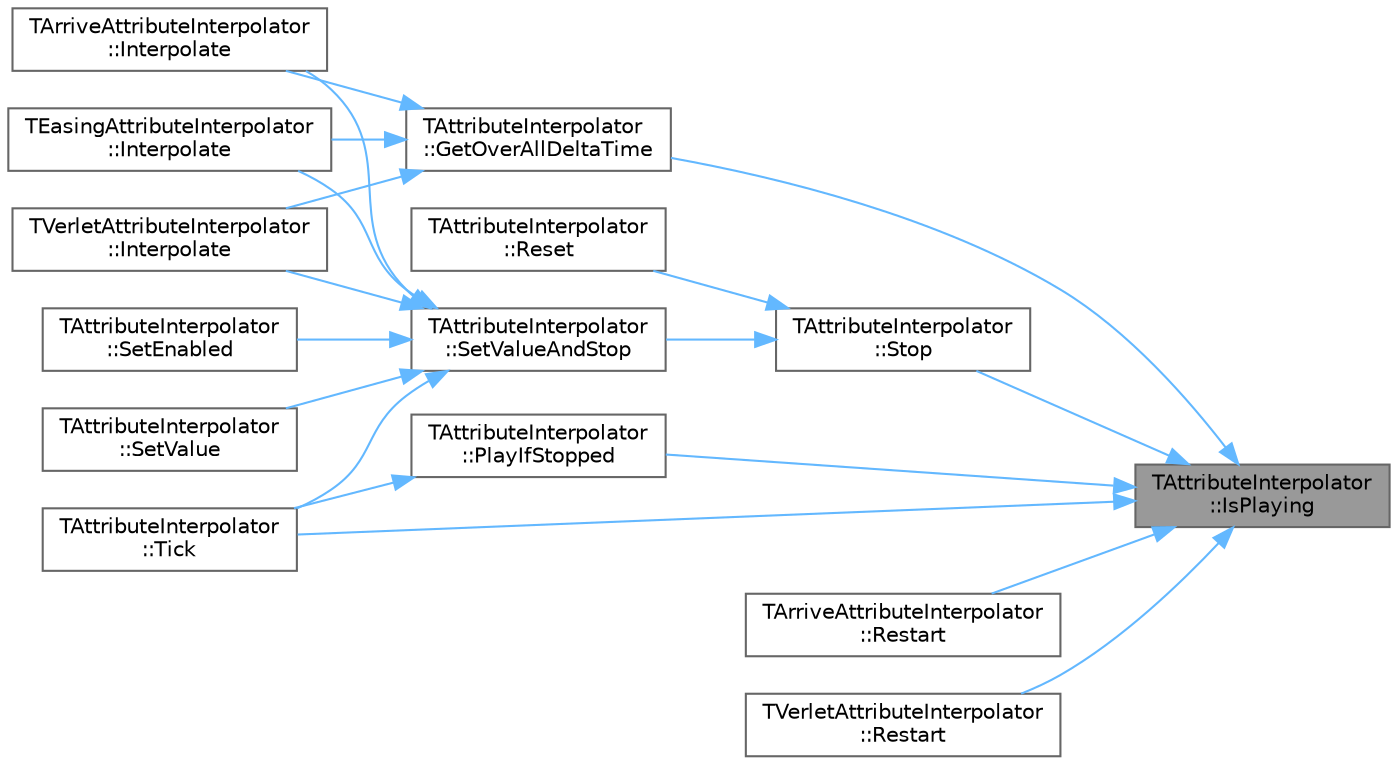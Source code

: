 digraph "TAttributeInterpolator::IsPlaying"
{
 // INTERACTIVE_SVG=YES
 // LATEX_PDF_SIZE
  bgcolor="transparent";
  edge [fontname=Helvetica,fontsize=10,labelfontname=Helvetica,labelfontsize=10];
  node [fontname=Helvetica,fontsize=10,shape=box,height=0.2,width=0.4];
  rankdir="RL";
  Node1 [id="Node000001",label="TAttributeInterpolator\l::IsPlaying",height=0.2,width=0.4,color="gray40", fillcolor="grey60", style="filled", fontcolor="black",tooltip=" "];
  Node1 -> Node2 [id="edge1_Node000001_Node000002",dir="back",color="steelblue1",style="solid",tooltip=" "];
  Node2 [id="Node000002",label="TAttributeInterpolator\l::GetOverAllDeltaTime",height=0.2,width=0.4,color="grey40", fillcolor="white", style="filled",URL="$d4/da5/classTAttributeInterpolator.html#a10e26831a1bdb8c79dcff3a414287c3b",tooltip="Returns the delta time between the start of the animation and now."];
  Node2 -> Node3 [id="edge2_Node000002_Node000003",dir="back",color="steelblue1",style="solid",tooltip=" "];
  Node3 [id="Node000003",label="TArriveAttributeInterpolator\l::Interpolate",height=0.2,width=0.4,color="grey40", fillcolor="white", style="filled",URL="$d3/d83/classTArriveAttributeInterpolator.html#a360648a7915e091fe86aa72cba804bc7",tooltip=" "];
  Node2 -> Node4 [id="edge3_Node000002_Node000004",dir="back",color="steelblue1",style="solid",tooltip=" "];
  Node4 [id="Node000004",label="TEasingAttributeInterpolator\l::Interpolate",height=0.2,width=0.4,color="grey40", fillcolor="white", style="filled",URL="$df/dbc/classTEasingAttributeInterpolator.html#a9fef1596922b6444d364940a6fceab40",tooltip=" "];
  Node2 -> Node5 [id="edge4_Node000002_Node000005",dir="back",color="steelblue1",style="solid",tooltip=" "];
  Node5 [id="Node000005",label="TVerletAttributeInterpolator\l::Interpolate",height=0.2,width=0.4,color="grey40", fillcolor="white", style="filled",URL="$d8/d0e/classTVerletAttributeInterpolator.html#a3e31960f80990f1613cac222785ef4b3",tooltip=" "];
  Node1 -> Node6 [id="edge5_Node000001_Node000006",dir="back",color="steelblue1",style="solid",tooltip=" "];
  Node6 [id="Node000006",label="TAttributeInterpolator\l::PlayIfStopped",height=0.2,width=0.4,color="grey40", fillcolor="white", style="filled",URL="$d4/da5/classTAttributeInterpolator.html#a62d9ef627cbba670db57aa0f51317228",tooltip=" "];
  Node6 -> Node7 [id="edge6_Node000006_Node000007",dir="back",color="steelblue1",style="solid",tooltip=" "];
  Node7 [id="Node000007",label="TAttributeInterpolator\l::Tick",height=0.2,width=0.4,color="grey40", fillcolor="white", style="filled",URL="$d4/da5/classTAttributeInterpolator.html#ac3da6e27d09a63aedee79c44de49fe39",tooltip="Updates the interpolator."];
  Node1 -> Node8 [id="edge7_Node000001_Node000008",dir="back",color="steelblue1",style="solid",tooltip=" "];
  Node8 [id="Node000008",label="TArriveAttributeInterpolator\l::Restart",height=0.2,width=0.4,color="grey40", fillcolor="white", style="filled",URL="$d3/d83/classTArriveAttributeInterpolator.html#a6fb03b7a64d1f13694641f669f4a6000",tooltip=" "];
  Node1 -> Node9 [id="edge8_Node000001_Node000009",dir="back",color="steelblue1",style="solid",tooltip=" "];
  Node9 [id="Node000009",label="TVerletAttributeInterpolator\l::Restart",height=0.2,width=0.4,color="grey40", fillcolor="white", style="filled",URL="$d8/d0e/classTVerletAttributeInterpolator.html#a86ba6917ccaa2cf3874cc716ad6bc479",tooltip=" "];
  Node1 -> Node10 [id="edge9_Node000001_Node000010",dir="back",color="steelblue1",style="solid",tooltip=" "];
  Node10 [id="Node000010",label="TAttributeInterpolator\l::Stop",height=0.2,width=0.4,color="grey40", fillcolor="white", style="filled",URL="$d4/da5/classTAttributeInterpolator.html#af3769816b2af52a0a1d4db5d2774d7dc",tooltip=" "];
  Node10 -> Node11 [id="edge10_Node000010_Node000011",dir="back",color="steelblue1",style="solid",tooltip=" "];
  Node11 [id="Node000011",label="TAttributeInterpolator\l::Reset",height=0.2,width=0.4,color="grey40", fillcolor="white", style="filled",URL="$d4/da5/classTAttributeInterpolator.html#a0764d06626af047bb89b87b0d413ea78",tooltip="Resets the interpolator."];
  Node10 -> Node12 [id="edge11_Node000010_Node000012",dir="back",color="steelblue1",style="solid",tooltip=" "];
  Node12 [id="Node000012",label="TAttributeInterpolator\l::SetValueAndStop",height=0.2,width=0.4,color="grey40", fillcolor="white", style="filled",URL="$d4/da5/classTAttributeInterpolator.html#a1c261e9cd37e43d08b9a0bc22c88fd90",tooltip="Set the internal state of the interpolator and disables animation."];
  Node12 -> Node3 [id="edge12_Node000012_Node000003",dir="back",color="steelblue1",style="solid",tooltip=" "];
  Node12 -> Node4 [id="edge13_Node000012_Node000004",dir="back",color="steelblue1",style="solid",tooltip=" "];
  Node12 -> Node5 [id="edge14_Node000012_Node000005",dir="back",color="steelblue1",style="solid",tooltip=" "];
  Node12 -> Node13 [id="edge15_Node000012_Node000013",dir="back",color="steelblue1",style="solid",tooltip=" "];
  Node13 [id="Node000013",label="TAttributeInterpolator\l::SetEnabled",height=0.2,width=0.4,color="grey40", fillcolor="white", style="filled",URL="$d4/da5/classTAttributeInterpolator.html#a8dbad786b718af866fd06ca7e9416ab7",tooltip=" "];
  Node12 -> Node14 [id="edge16_Node000012_Node000014",dir="back",color="steelblue1",style="solid",tooltip=" "];
  Node14 [id="Node000014",label="TAttributeInterpolator\l::SetValue",height=0.2,width=0.4,color="grey40", fillcolor="white", style="filled",URL="$d4/da5/classTAttributeInterpolator.html#a4f907880a2d5c0985ea06b9884be8c2e",tooltip="Set the internal state of the interpolator."];
  Node12 -> Node7 [id="edge17_Node000012_Node000007",dir="back",color="steelblue1",style="solid",tooltip=" "];
  Node1 -> Node7 [id="edge18_Node000001_Node000007",dir="back",color="steelblue1",style="solid",tooltip=" "];
}
